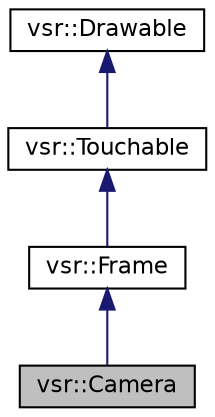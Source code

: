 digraph G
{
  edge [fontname="Helvetica",fontsize="11",labelfontname="Helvetica",labelfontsize="11"];
  node [fontname="Helvetica",fontsize="11",shape=record];
  Node1 [label="vsr::Camera",height=0.2,width=0.4,color="black", fillcolor="grey75", style="filled" fontcolor="black"];
  Node2 -> Node1 [dir="back",color="midnightblue",fontsize="11",style="solid",fontname="Helvetica"];
  Node2 [label="vsr::Frame",height=0.2,width=0.4,color="black", fillcolor="white", style="filled",URL="$classvsr_1_1_frame.html"];
  Node3 -> Node2 [dir="back",color="midnightblue",fontsize="11",style="solid",fontname="Helvetica"];
  Node3 [label="vsr::Touchable",height=0.2,width=0.4,color="black", fillcolor="white", style="filled",URL="$classvsr_1_1_touchable.html"];
  Node4 -> Node3 [dir="back",color="midnightblue",fontsize="11",style="solid",fontname="Helvetica"];
  Node4 [label="vsr::Drawable",height=0.2,width=0.4,color="black", fillcolor="white", style="filled",URL="$classvsr_1_1_drawable.html"];
}
